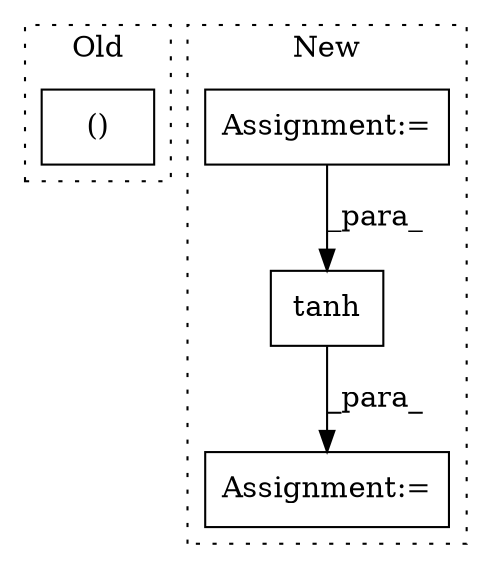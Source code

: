 digraph G {
subgraph cluster0 {
1 [label="()" a="106" s="9832" l="15" shape="box"];
label = "Old";
style="dotted";
}
subgraph cluster1 {
2 [label="tanh" a="32" s="10353,10361" l="5,1" shape="box"];
3 [label="Assignment:=" a="7" s="10335" l="1" shape="box"];
4 [label="Assignment:=" a="7" s="10130" l="1" shape="box"];
label = "New";
style="dotted";
}
2 -> 3 [label="_para_"];
4 -> 2 [label="_para_"];
}